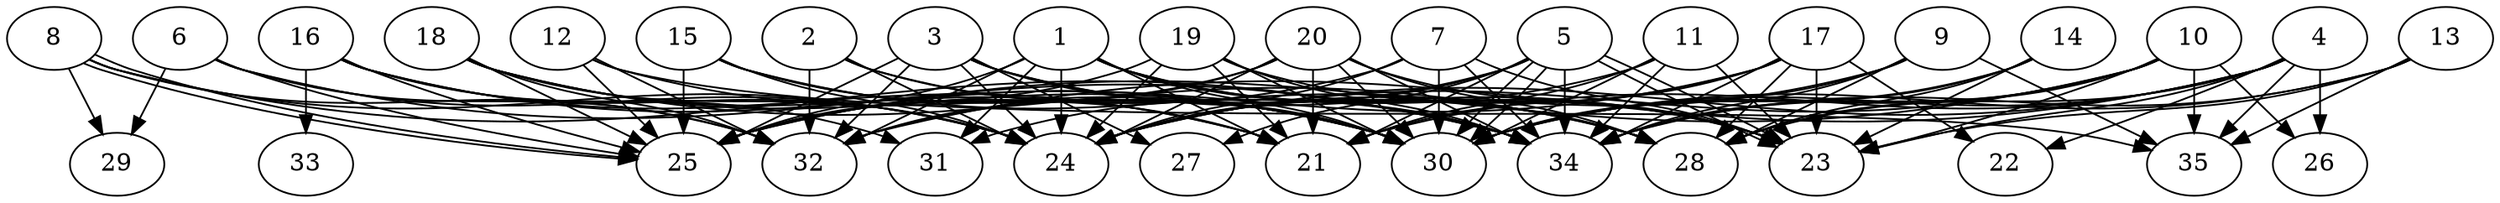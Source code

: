 // DAG automatically generated by daggen at Tue Aug  6 16:28:02 2019
// ./daggen --dot -n 35 --ccr 0.5 --fat 0.8 --regular 0.5 --density 0.9 --mindata 5242880 --maxdata 52428800 
digraph G {
  1 [size="85460992", alpha="0.09", expect_size="42730496"] 
  1 -> 21 [size ="42730496"]
  1 -> 23 [size ="42730496"]
  1 -> 24 [size ="42730496"]
  1 -> 25 [size ="42730496"]
  1 -> 28 [size ="42730496"]
  1 -> 30 [size ="42730496"]
  1 -> 31 [size ="42730496"]
  1 -> 32 [size ="42730496"]
  1 -> 34 [size ="42730496"]
  2 [size="58861568", alpha="0.01", expect_size="29430784"] 
  2 -> 24 [size ="29430784"]
  2 -> 30 [size ="29430784"]
  2 -> 32 [size ="29430784"]
  2 -> 34 [size ="29430784"]
  3 [size="80658432", alpha="0.01", expect_size="40329216"] 
  3 -> 23 [size ="40329216"]
  3 -> 24 [size ="40329216"]
  3 -> 25 [size ="40329216"]
  3 -> 27 [size ="40329216"]
  3 -> 28 [size ="40329216"]
  3 -> 30 [size ="40329216"]
  3 -> 32 [size ="40329216"]
  4 [size="58503168", alpha="0.03", expect_size="29251584"] 
  4 -> 21 [size ="29251584"]
  4 -> 22 [size ="29251584"]
  4 -> 23 [size ="29251584"]
  4 -> 24 [size ="29251584"]
  4 -> 26 [size ="29251584"]
  4 -> 28 [size ="29251584"]
  4 -> 30 [size ="29251584"]
  4 -> 32 [size ="29251584"]
  4 -> 35 [size ="29251584"]
  5 [size="42987520", alpha="0.08", expect_size="21493760"] 
  5 -> 21 [size ="21493760"]
  5 -> 23 [size ="21493760"]
  5 -> 23 [size ="21493760"]
  5 -> 24 [size ="21493760"]
  5 -> 27 [size ="21493760"]
  5 -> 30 [size ="21493760"]
  5 -> 30 [size ="21493760"]
  5 -> 32 [size ="21493760"]
  5 -> 34 [size ="21493760"]
  6 [size="86990848", alpha="0.16", expect_size="43495424"] 
  6 -> 24 [size ="43495424"]
  6 -> 25 [size ="43495424"]
  6 -> 29 [size ="43495424"]
  6 -> 32 [size ="43495424"]
  6 -> 34 [size ="43495424"]
  7 [size="64329728", alpha="0.14", expect_size="32164864"] 
  7 -> 23 [size ="32164864"]
  7 -> 24 [size ="32164864"]
  7 -> 25 [size ="32164864"]
  7 -> 30 [size ="32164864"]
  7 -> 34 [size ="32164864"]
  8 [size="75409408", alpha="0.16", expect_size="37704704"] 
  8 -> 24 [size ="37704704"]
  8 -> 25 [size ="37704704"]
  8 -> 25 [size ="37704704"]
  8 -> 29 [size ="37704704"]
  8 -> 32 [size ="37704704"]
  8 -> 34 [size ="37704704"]
  9 [size="52242432", alpha="0.13", expect_size="26121216"] 
  9 -> 24 [size ="26121216"]
  9 -> 28 [size ="26121216"]
  9 -> 30 [size ="26121216"]
  9 -> 34 [size ="26121216"]
  9 -> 35 [size ="26121216"]
  10 [size="43874304", alpha="0.07", expect_size="21937152"] 
  10 -> 23 [size ="21937152"]
  10 -> 24 [size ="21937152"]
  10 -> 25 [size ="21937152"]
  10 -> 26 [size ="21937152"]
  10 -> 28 [size ="21937152"]
  10 -> 30 [size ="21937152"]
  10 -> 34 [size ="21937152"]
  10 -> 35 [size ="21937152"]
  11 [size="40390656", alpha="0.15", expect_size="20195328"] 
  11 -> 21 [size ="20195328"]
  11 -> 23 [size ="20195328"]
  11 -> 30 [size ="20195328"]
  11 -> 31 [size ="20195328"]
  11 -> 34 [size ="20195328"]
  12 [size="84551680", alpha="0.08", expect_size="42275840"] 
  12 -> 25 [size ="42275840"]
  12 -> 30 [size ="42275840"]
  12 -> 32 [size ="42275840"]
  12 -> 35 [size ="42275840"]
  13 [size="88805376", alpha="0.12", expect_size="44402688"] 
  13 -> 23 [size ="44402688"]
  13 -> 30 [size ="44402688"]
  13 -> 34 [size ="44402688"]
  13 -> 35 [size ="44402688"]
  14 [size="95330304", alpha="0.03", expect_size="47665152"] 
  14 -> 23 [size ="47665152"]
  14 -> 28 [size ="47665152"]
  14 -> 30 [size ="47665152"]
  14 -> 34 [size ="47665152"]
  15 [size="15050752", alpha="0.16", expect_size="7525376"] 
  15 -> 21 [size ="7525376"]
  15 -> 24 [size ="7525376"]
  15 -> 25 [size ="7525376"]
  15 -> 28 [size ="7525376"]
  15 -> 30 [size ="7525376"]
  16 [size="50898944", alpha="0.03", expect_size="25449472"] 
  16 -> 21 [size ="25449472"]
  16 -> 24 [size ="25449472"]
  16 -> 25 [size ="25449472"]
  16 -> 30 [size ="25449472"]
  16 -> 31 [size ="25449472"]
  16 -> 33 [size ="25449472"]
  17 [size="30300160", alpha="0.17", expect_size="15150080"] 
  17 -> 21 [size ="15150080"]
  17 -> 22 [size ="15150080"]
  17 -> 23 [size ="15150080"]
  17 -> 24 [size ="15150080"]
  17 -> 25 [size ="15150080"]
  17 -> 28 [size ="15150080"]
  17 -> 34 [size ="15150080"]
  18 [size="95072256", alpha="0.05", expect_size="47536128"] 
  18 -> 21 [size ="47536128"]
  18 -> 24 [size ="47536128"]
  18 -> 25 [size ="47536128"]
  18 -> 28 [size ="47536128"]
  18 -> 30 [size ="47536128"]
  18 -> 32 [size ="47536128"]
  19 [size="77912064", alpha="0.20", expect_size="38956032"] 
  19 -> 21 [size ="38956032"]
  19 -> 23 [size ="38956032"]
  19 -> 24 [size ="38956032"]
  19 -> 25 [size ="38956032"]
  19 -> 30 [size ="38956032"]
  19 -> 34 [size ="38956032"]
  20 [size="46231552", alpha="0.14", expect_size="23115776"] 
  20 -> 21 [size ="23115776"]
  20 -> 23 [size ="23115776"]
  20 -> 24 [size ="23115776"]
  20 -> 25 [size ="23115776"]
  20 -> 28 [size ="23115776"]
  20 -> 30 [size ="23115776"]
  20 -> 32 [size ="23115776"]
  20 -> 34 [size ="23115776"]
  21 [size="78962688", alpha="0.04", expect_size="39481344"] 
  22 [size="53782528", alpha="0.04", expect_size="26891264"] 
  23 [size="92426240", alpha="0.19", expect_size="46213120"] 
  24 [size="55046144", alpha="0.05", expect_size="27523072"] 
  25 [size="67035136", alpha="0.17", expect_size="33517568"] 
  26 [size="50284544", alpha="0.05", expect_size="25142272"] 
  27 [size="63043584", alpha="0.05", expect_size="31521792"] 
  28 [size="50829312", alpha="0.18", expect_size="25414656"] 
  29 [size="72658944", alpha="0.01", expect_size="36329472"] 
  30 [size="72013824", alpha="0.10", expect_size="36006912"] 
  31 [size="43468800", alpha="0.06", expect_size="21734400"] 
  32 [size="62001152", alpha="0.18", expect_size="31000576"] 
  33 [size="81614848", alpha="0.06", expect_size="40807424"] 
  34 [size="78112768", alpha="0.12", expect_size="39056384"] 
  35 [size="99512320", alpha="0.19", expect_size="49756160"] 
}
